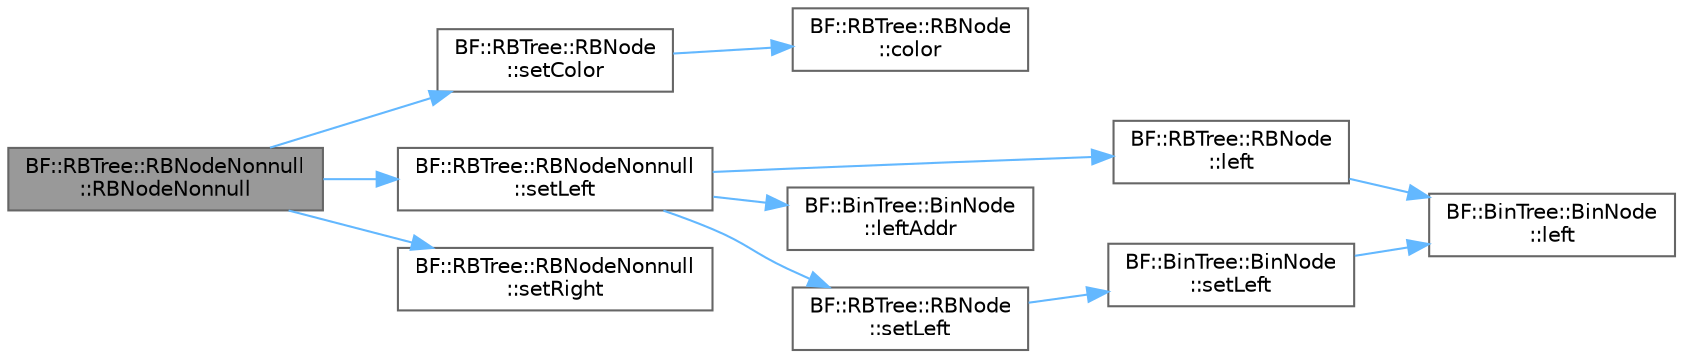 digraph "BF::RBTree::RBNodeNonnull::RBNodeNonnull"
{
 // LATEX_PDF_SIZE
  bgcolor="transparent";
  edge [fontname=Helvetica,fontsize=10,labelfontname=Helvetica,labelfontsize=10];
  node [fontname=Helvetica,fontsize=10,shape=box,height=0.2,width=0.4];
  rankdir="LR";
  Node1 [id="Node000001",label="BF::RBTree::RBNodeNonnull\l::RBNodeNonnull",height=0.2,width=0.4,color="gray40", fillcolor="grey60", style="filled", fontcolor="black",tooltip=" "];
  Node1 -> Node2 [id="edge1_Node000001_Node000002",color="steelblue1",style="solid",tooltip=" "];
  Node2 [id="Node000002",label="BF::RBTree::RBNode\l::setColor",height=0.2,width=0.4,color="grey40", fillcolor="white", style="filled",URL="$d0/d46/classBF_1_1RBTree_1_1RBNode.html#aa4eb7d56c76bbf4edc0a47e4337b517a",tooltip=" "];
  Node2 -> Node3 [id="edge2_Node000002_Node000003",color="steelblue1",style="solid",tooltip=" "];
  Node3 [id="Node000003",label="BF::RBTree::RBNode\l::color",height=0.2,width=0.4,color="grey40", fillcolor="white", style="filled",URL="$d0/d46/classBF_1_1RBTree_1_1RBNode.html#a9b0785f678b09b4dd4dc1a585162b4f8",tooltip=" "];
  Node1 -> Node4 [id="edge3_Node000001_Node000004",color="steelblue1",style="solid",tooltip=" "];
  Node4 [id="Node000004",label="BF::RBTree::RBNodeNonnull\l::setLeft",height=0.2,width=0.4,color="grey40", fillcolor="white", style="filled",URL="$dd/d3b/classBF_1_1RBTree_1_1RBNodeNonnull.html#a7ad4f544cb1abe8e519af0d1e54c9c72",tooltip=" "];
  Node4 -> Node5 [id="edge4_Node000004_Node000005",color="steelblue1",style="solid",tooltip=" "];
  Node5 [id="Node000005",label="BF::RBTree::RBNode\l::left",height=0.2,width=0.4,color="grey40", fillcolor="white", style="filled",URL="$d0/d46/classBF_1_1RBTree_1_1RBNode.html#a88ec63f9ad5c2d174ff20b3702ae3b1a",tooltip=" "];
  Node5 -> Node6 [id="edge5_Node000005_Node000006",color="steelblue1",style="solid",tooltip=" "];
  Node6 [id="Node000006",label="BF::BinTree::BinNode\l::left",height=0.2,width=0.4,color="grey40", fillcolor="white", style="filled",URL="$d6/da4/classBF_1_1BinTree_1_1BinNode.html#a2dce919af2af5e740cd32e956ba65a12",tooltip=" "];
  Node4 -> Node7 [id="edge6_Node000004_Node000007",color="steelblue1",style="solid",tooltip=" "];
  Node7 [id="Node000007",label="BF::BinTree::BinNode\l::leftAddr",height=0.2,width=0.4,color="grey40", fillcolor="white", style="filled",URL="$d6/da4/classBF_1_1BinTree_1_1BinNode.html#a6868ac7245fa7bf7f61eecdae8514ae9",tooltip=" "];
  Node4 -> Node8 [id="edge7_Node000004_Node000008",color="steelblue1",style="solid",tooltip=" "];
  Node8 [id="Node000008",label="BF::RBTree::RBNode\l::setLeft",height=0.2,width=0.4,color="grey40", fillcolor="white", style="filled",URL="$d0/d46/classBF_1_1RBTree_1_1RBNode.html#a9ede49ae6a17925b60c60e3c3f262d93",tooltip=" "];
  Node8 -> Node9 [id="edge8_Node000008_Node000009",color="steelblue1",style="solid",tooltip=" "];
  Node9 [id="Node000009",label="BF::BinTree::BinNode\l::setLeft",height=0.2,width=0.4,color="grey40", fillcolor="white", style="filled",URL="$d6/da4/classBF_1_1BinTree_1_1BinNode.html#a0dd0fa301a96e6ededba0d5ff8866b2e",tooltip=" "];
  Node9 -> Node6 [id="edge9_Node000009_Node000006",color="steelblue1",style="solid",tooltip=" "];
  Node1 -> Node10 [id="edge10_Node000001_Node000010",color="steelblue1",style="solid",tooltip=" "];
  Node10 [id="Node000010",label="BF::RBTree::RBNodeNonnull\l::setRight",height=0.2,width=0.4,color="grey40", fillcolor="white", style="filled",URL="$dd/d3b/classBF_1_1RBTree_1_1RBNodeNonnull.html#a39d4feabdc96bffe8c601c0b73e6500d",tooltip=" "];
}
